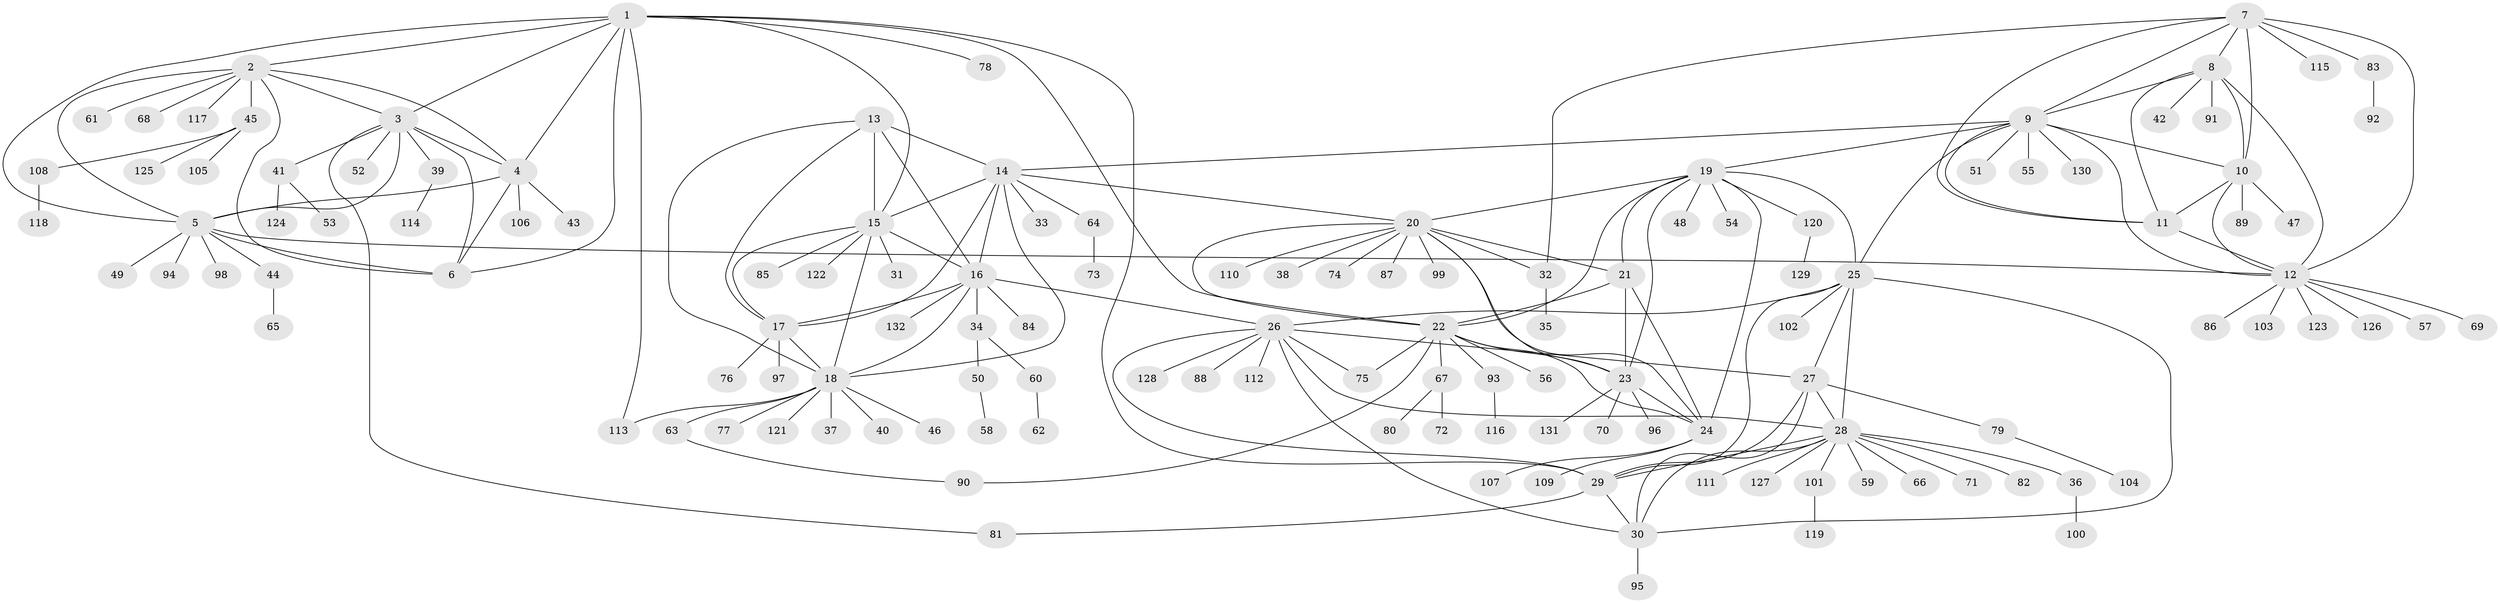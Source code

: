// Generated by graph-tools (version 1.1) at 2025/50/03/09/25 03:50:40]
// undirected, 132 vertices, 192 edges
graph export_dot {
graph [start="1"]
  node [color=gray90,style=filled];
  1;
  2;
  3;
  4;
  5;
  6;
  7;
  8;
  9;
  10;
  11;
  12;
  13;
  14;
  15;
  16;
  17;
  18;
  19;
  20;
  21;
  22;
  23;
  24;
  25;
  26;
  27;
  28;
  29;
  30;
  31;
  32;
  33;
  34;
  35;
  36;
  37;
  38;
  39;
  40;
  41;
  42;
  43;
  44;
  45;
  46;
  47;
  48;
  49;
  50;
  51;
  52;
  53;
  54;
  55;
  56;
  57;
  58;
  59;
  60;
  61;
  62;
  63;
  64;
  65;
  66;
  67;
  68;
  69;
  70;
  71;
  72;
  73;
  74;
  75;
  76;
  77;
  78;
  79;
  80;
  81;
  82;
  83;
  84;
  85;
  86;
  87;
  88;
  89;
  90;
  91;
  92;
  93;
  94;
  95;
  96;
  97;
  98;
  99;
  100;
  101;
  102;
  103;
  104;
  105;
  106;
  107;
  108;
  109;
  110;
  111;
  112;
  113;
  114;
  115;
  116;
  117;
  118;
  119;
  120;
  121;
  122;
  123;
  124;
  125;
  126;
  127;
  128;
  129;
  130;
  131;
  132;
  1 -- 2;
  1 -- 3;
  1 -- 4;
  1 -- 5;
  1 -- 6;
  1 -- 15;
  1 -- 22;
  1 -- 29;
  1 -- 78;
  1 -- 113;
  2 -- 3;
  2 -- 4;
  2 -- 5;
  2 -- 6;
  2 -- 45;
  2 -- 61;
  2 -- 68;
  2 -- 117;
  3 -- 4;
  3 -- 5;
  3 -- 6;
  3 -- 39;
  3 -- 41;
  3 -- 52;
  3 -- 81;
  4 -- 5;
  4 -- 6;
  4 -- 43;
  4 -- 106;
  5 -- 6;
  5 -- 12;
  5 -- 44;
  5 -- 49;
  5 -- 94;
  5 -- 98;
  7 -- 8;
  7 -- 9;
  7 -- 10;
  7 -- 11;
  7 -- 12;
  7 -- 32;
  7 -- 83;
  7 -- 115;
  8 -- 9;
  8 -- 10;
  8 -- 11;
  8 -- 12;
  8 -- 42;
  8 -- 91;
  9 -- 10;
  9 -- 11;
  9 -- 12;
  9 -- 14;
  9 -- 19;
  9 -- 25;
  9 -- 51;
  9 -- 55;
  9 -- 130;
  10 -- 11;
  10 -- 12;
  10 -- 47;
  10 -- 89;
  11 -- 12;
  12 -- 57;
  12 -- 69;
  12 -- 86;
  12 -- 103;
  12 -- 123;
  12 -- 126;
  13 -- 14;
  13 -- 15;
  13 -- 16;
  13 -- 17;
  13 -- 18;
  14 -- 15;
  14 -- 16;
  14 -- 17;
  14 -- 18;
  14 -- 20;
  14 -- 33;
  14 -- 64;
  15 -- 16;
  15 -- 17;
  15 -- 18;
  15 -- 31;
  15 -- 85;
  15 -- 122;
  16 -- 17;
  16 -- 18;
  16 -- 26;
  16 -- 34;
  16 -- 84;
  16 -- 132;
  17 -- 18;
  17 -- 76;
  17 -- 97;
  18 -- 37;
  18 -- 40;
  18 -- 46;
  18 -- 63;
  18 -- 77;
  18 -- 113;
  18 -- 121;
  19 -- 20;
  19 -- 21;
  19 -- 22;
  19 -- 23;
  19 -- 24;
  19 -- 25;
  19 -- 48;
  19 -- 54;
  19 -- 120;
  20 -- 21;
  20 -- 22;
  20 -- 23;
  20 -- 24;
  20 -- 32;
  20 -- 38;
  20 -- 74;
  20 -- 87;
  20 -- 99;
  20 -- 110;
  21 -- 22;
  21 -- 23;
  21 -- 24;
  22 -- 23;
  22 -- 24;
  22 -- 56;
  22 -- 67;
  22 -- 75;
  22 -- 90;
  22 -- 93;
  23 -- 24;
  23 -- 70;
  23 -- 96;
  23 -- 131;
  24 -- 107;
  24 -- 109;
  25 -- 26;
  25 -- 27;
  25 -- 28;
  25 -- 29;
  25 -- 30;
  25 -- 102;
  26 -- 27;
  26 -- 28;
  26 -- 29;
  26 -- 30;
  26 -- 75;
  26 -- 88;
  26 -- 112;
  26 -- 128;
  27 -- 28;
  27 -- 29;
  27 -- 30;
  27 -- 79;
  28 -- 29;
  28 -- 30;
  28 -- 36;
  28 -- 59;
  28 -- 66;
  28 -- 71;
  28 -- 82;
  28 -- 101;
  28 -- 111;
  28 -- 127;
  29 -- 30;
  29 -- 81;
  30 -- 95;
  32 -- 35;
  34 -- 50;
  34 -- 60;
  36 -- 100;
  39 -- 114;
  41 -- 53;
  41 -- 124;
  44 -- 65;
  45 -- 105;
  45 -- 108;
  45 -- 125;
  50 -- 58;
  60 -- 62;
  63 -- 90;
  64 -- 73;
  67 -- 72;
  67 -- 80;
  79 -- 104;
  83 -- 92;
  93 -- 116;
  101 -- 119;
  108 -- 118;
  120 -- 129;
}
